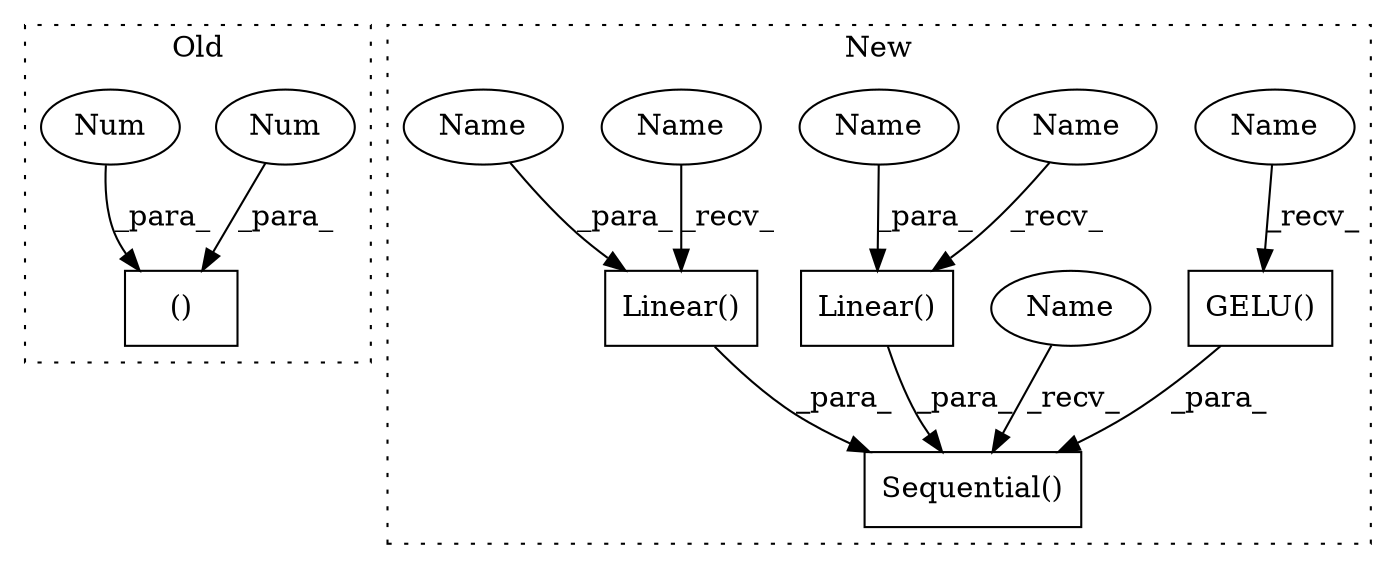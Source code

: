 digraph G {
subgraph cluster0 {
1 [label="()" a="54" s="712" l="3" shape="box"];
5 [label="Num" a="76" s="714" l="1" shape="ellipse"];
6 [label="Num" a="76" s="711" l="1" shape="ellipse"];
label = "Old";
style="dotted";
}
subgraph cluster1 {
2 [label="GELU()" a="75" s="1193" l="9" shape="box"];
3 [label="Linear()" a="75" s="1245,1295" l="10,1" shape="box"];
4 [label="Linear()" a="75" s="1133,1178" l="10,1" shape="box"];
7 [label="Sequential()" a="75" s="1106,1296" l="27,10" shape="box"];
8 [label="Name" a="87" s="1245" l="2" shape="ellipse"];
9 [label="Name" a="87" s="1193" l="2" shape="ellipse"];
10 [label="Name" a="87" s="1106" l="2" shape="ellipse"];
11 [label="Name" a="87" s="1133" l="2" shape="ellipse"];
12 [label="Name" a="87" s="1255" l="18" shape="ellipse"];
13 [label="Name" a="87" s="1160" l="18" shape="ellipse"];
label = "New";
style="dotted";
}
2 -> 7 [label="_para_"];
3 -> 7 [label="_para_"];
4 -> 7 [label="_para_"];
5 -> 1 [label="_para_"];
6 -> 1 [label="_para_"];
8 -> 3 [label="_recv_"];
9 -> 2 [label="_recv_"];
10 -> 7 [label="_recv_"];
11 -> 4 [label="_recv_"];
12 -> 3 [label="_para_"];
13 -> 4 [label="_para_"];
}